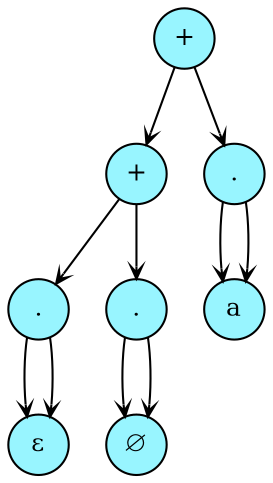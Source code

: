 digraph
{
  edge [arrowhead = vee, arrowsize = .6]
  node [fontsize = 12, fillcolor = cadetblue1, shape = circle, style = "filled,rounded", height = 0.4, width = 0.4, fixedsize = true]

  4 [label="ε"]
  3 [label="."]
  3 -> 4
  3 -> 4
  6 [label="∅"]
  5 [label="."]
  5 -> 6
  5 -> 6
  2 [label="+"]
  2 -> 3
  2 -> 5
  8 [label="a"]
  7 [label="."]
  7 -> 8
  7 -> 8
  1 [label="+"]
  1 -> 2
  1 -> 7
}
